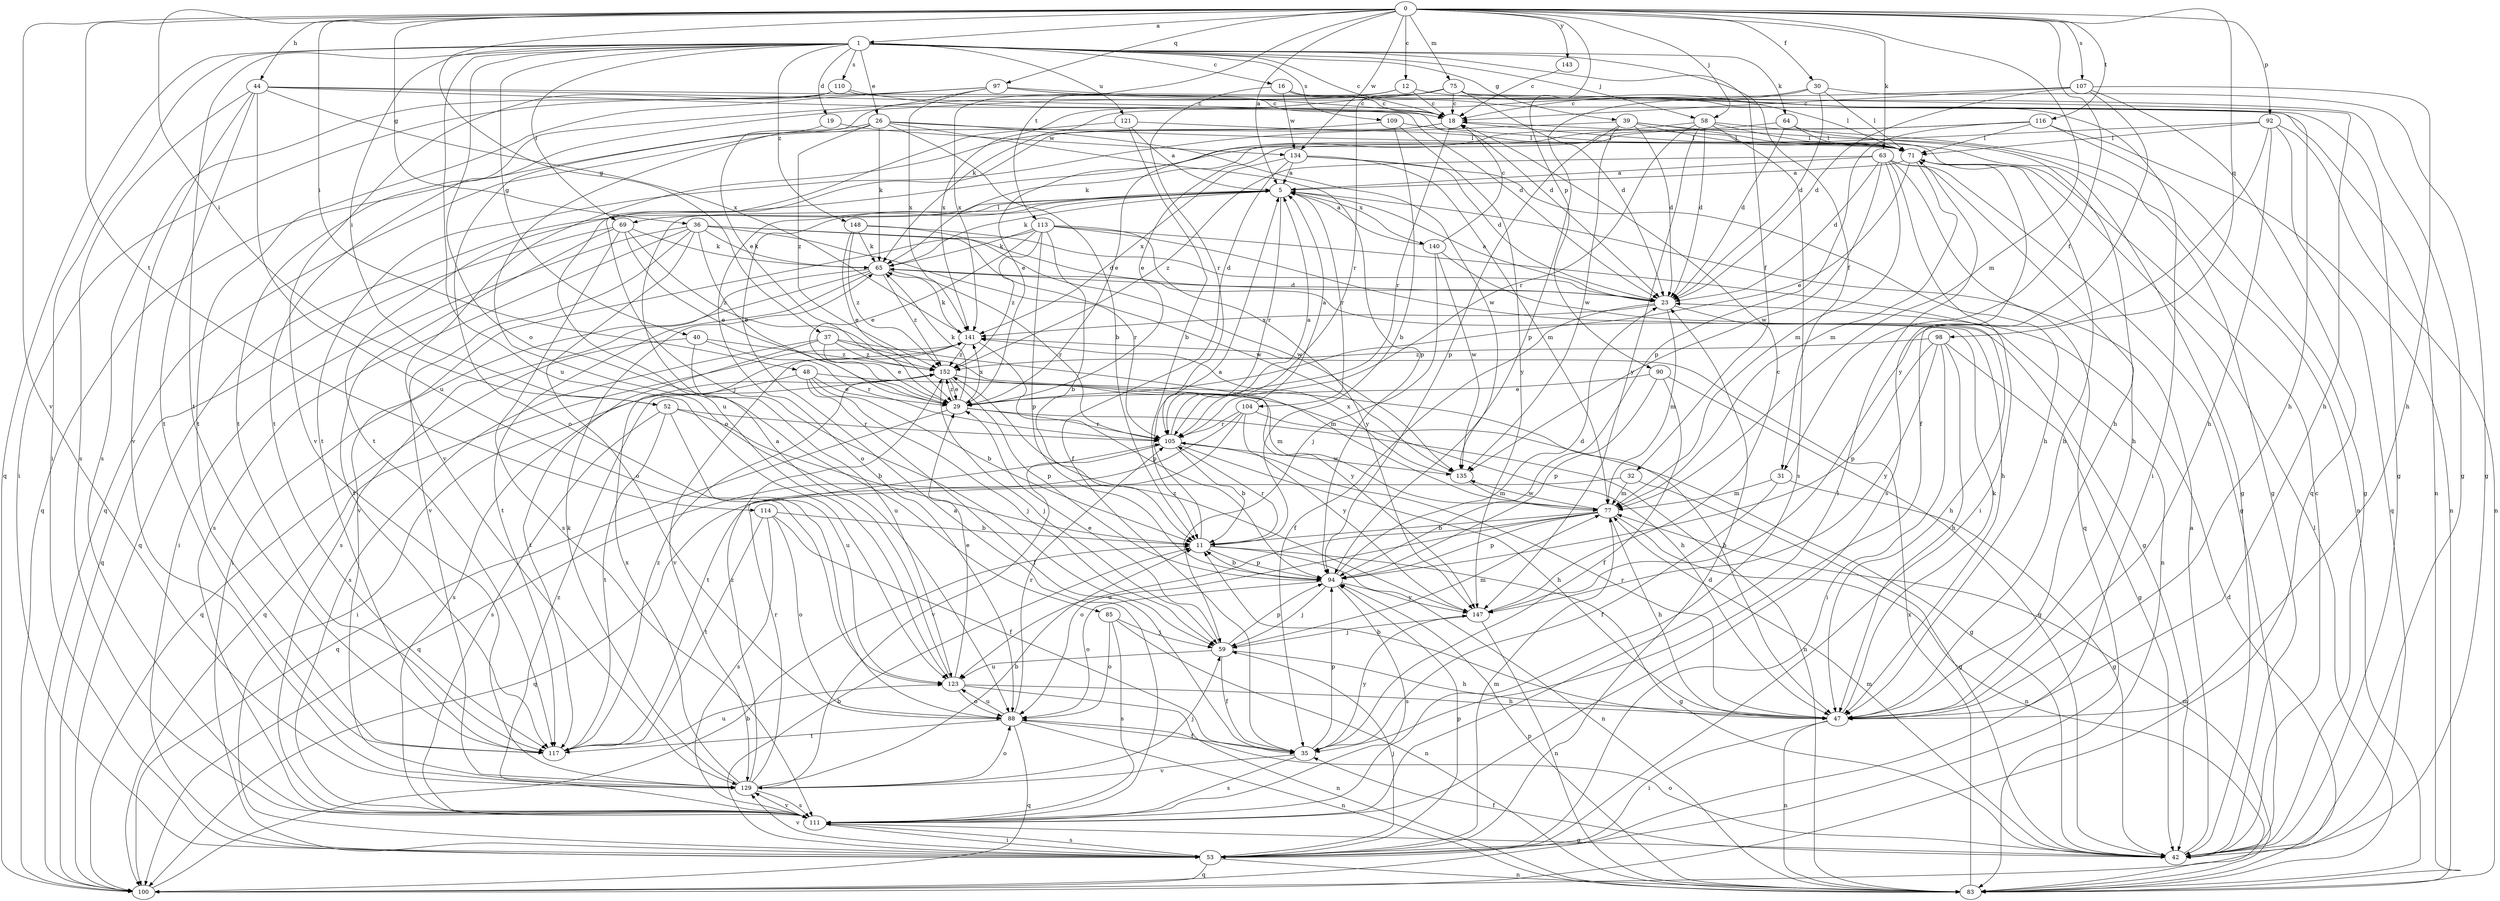 strict digraph  {
0;
1;
5;
11;
12;
16;
18;
19;
23;
26;
29;
30;
31;
32;
35;
36;
37;
39;
40;
42;
44;
47;
48;
52;
53;
58;
59;
63;
64;
65;
69;
71;
75;
77;
83;
85;
88;
90;
92;
94;
97;
98;
100;
104;
105;
107;
109;
110;
111;
113;
114;
116;
117;
121;
123;
129;
134;
135;
140;
141;
143;
147;
148;
152;
0 -> 1  [label=a];
0 -> 5  [label=a];
0 -> 12  [label=c];
0 -> 30  [label=f];
0 -> 31  [label=f];
0 -> 36  [label=g];
0 -> 37  [label=g];
0 -> 44  [label=h];
0 -> 48  [label=i];
0 -> 52  [label=i];
0 -> 58  [label=j];
0 -> 63  [label=k];
0 -> 75  [label=m];
0 -> 77  [label=m];
0 -> 90  [label=p];
0 -> 92  [label=p];
0 -> 97  [label=q];
0 -> 98  [label=q];
0 -> 107  [label=s];
0 -> 113  [label=t];
0 -> 114  [label=t];
0 -> 116  [label=t];
0 -> 129  [label=v];
0 -> 134  [label=w];
0 -> 143  [label=y];
1 -> 16  [label=c];
1 -> 18  [label=c];
1 -> 19  [label=d];
1 -> 26  [label=e];
1 -> 31  [label=f];
1 -> 32  [label=f];
1 -> 39  [label=g];
1 -> 40  [label=g];
1 -> 52  [label=i];
1 -> 53  [label=i];
1 -> 58  [label=j];
1 -> 64  [label=k];
1 -> 69  [label=l];
1 -> 85  [label=o];
1 -> 100  [label=q];
1 -> 109  [label=s];
1 -> 110  [label=s];
1 -> 117  [label=t];
1 -> 121  [label=u];
1 -> 123  [label=u];
1 -> 148  [label=z];
5 -> 65  [label=k];
5 -> 69  [label=l];
5 -> 88  [label=o];
5 -> 100  [label=q];
5 -> 104  [label=r];
5 -> 105  [label=r];
5 -> 140  [label=x];
11 -> 5  [label=a];
11 -> 42  [label=g];
11 -> 83  [label=n];
11 -> 94  [label=p];
11 -> 105  [label=r];
12 -> 18  [label=c];
12 -> 71  [label=l];
12 -> 117  [label=t];
12 -> 141  [label=x];
16 -> 18  [label=c];
16 -> 53  [label=i];
16 -> 105  [label=r];
16 -> 134  [label=w];
18 -> 71  [label=l];
18 -> 105  [label=r];
18 -> 123  [label=u];
18 -> 129  [label=v];
19 -> 88  [label=o];
19 -> 134  [label=w];
23 -> 5  [label=a];
23 -> 35  [label=f];
23 -> 47  [label=h];
23 -> 77  [label=m];
23 -> 141  [label=x];
26 -> 11  [label=b];
26 -> 65  [label=k];
26 -> 71  [label=l];
26 -> 88  [label=o];
26 -> 94  [label=p];
26 -> 100  [label=q];
26 -> 135  [label=w];
26 -> 152  [label=z];
29 -> 65  [label=k];
29 -> 83  [label=n];
29 -> 100  [label=q];
29 -> 105  [label=r];
29 -> 141  [label=x];
29 -> 152  [label=z];
30 -> 18  [label=c];
30 -> 23  [label=d];
30 -> 42  [label=g];
30 -> 71  [label=l];
30 -> 94  [label=p];
31 -> 35  [label=f];
31 -> 42  [label=g];
31 -> 77  [label=m];
32 -> 42  [label=g];
32 -> 77  [label=m];
32 -> 100  [label=q];
35 -> 94  [label=p];
35 -> 111  [label=s];
35 -> 129  [label=v];
35 -> 147  [label=y];
36 -> 23  [label=d];
36 -> 29  [label=e];
36 -> 53  [label=i];
36 -> 65  [label=k];
36 -> 88  [label=o];
36 -> 105  [label=r];
36 -> 111  [label=s];
36 -> 129  [label=v];
36 -> 135  [label=w];
37 -> 29  [label=e];
37 -> 77  [label=m];
37 -> 111  [label=s];
37 -> 117  [label=t];
37 -> 147  [label=y];
37 -> 152  [label=z];
39 -> 23  [label=d];
39 -> 42  [label=g];
39 -> 71  [label=l];
39 -> 83  [label=n];
39 -> 94  [label=p];
39 -> 117  [label=t];
39 -> 135  [label=w];
40 -> 100  [label=q];
40 -> 105  [label=r];
40 -> 123  [label=u];
40 -> 152  [label=z];
42 -> 5  [label=a];
42 -> 18  [label=c];
42 -> 35  [label=f];
42 -> 77  [label=m];
42 -> 88  [label=o];
44 -> 18  [label=c];
44 -> 23  [label=d];
44 -> 83  [label=n];
44 -> 111  [label=s];
44 -> 117  [label=t];
44 -> 123  [label=u];
44 -> 129  [label=v];
44 -> 141  [label=x];
47 -> 11  [label=b];
47 -> 53  [label=i];
47 -> 65  [label=k];
47 -> 83  [label=n];
47 -> 105  [label=r];
48 -> 11  [label=b];
48 -> 29  [label=e];
48 -> 35  [label=f];
48 -> 47  [label=h];
48 -> 59  [label=j];
48 -> 111  [label=s];
52 -> 11  [label=b];
52 -> 105  [label=r];
52 -> 111  [label=s];
52 -> 117  [label=t];
52 -> 123  [label=u];
53 -> 11  [label=b];
53 -> 23  [label=d];
53 -> 59  [label=j];
53 -> 77  [label=m];
53 -> 83  [label=n];
53 -> 94  [label=p];
53 -> 100  [label=q];
53 -> 111  [label=s];
53 -> 129  [label=v];
58 -> 23  [label=d];
58 -> 29  [label=e];
58 -> 42  [label=g];
58 -> 71  [label=l];
58 -> 105  [label=r];
58 -> 111  [label=s];
58 -> 147  [label=y];
59 -> 29  [label=e];
59 -> 35  [label=f];
59 -> 47  [label=h];
59 -> 77  [label=m];
59 -> 94  [label=p];
59 -> 123  [label=u];
63 -> 5  [label=a];
63 -> 23  [label=d];
63 -> 42  [label=g];
63 -> 47  [label=h];
63 -> 53  [label=i];
63 -> 77  [label=m];
63 -> 100  [label=q];
63 -> 135  [label=w];
63 -> 152  [label=z];
64 -> 23  [label=d];
64 -> 29  [label=e];
64 -> 47  [label=h];
64 -> 71  [label=l];
65 -> 23  [label=d];
65 -> 53  [label=i];
65 -> 105  [label=r];
65 -> 111  [label=s];
65 -> 117  [label=t];
65 -> 152  [label=z];
69 -> 29  [label=e];
69 -> 65  [label=k];
69 -> 100  [label=q];
69 -> 111  [label=s];
69 -> 117  [label=t];
69 -> 152  [label=z];
71 -> 5  [label=a];
71 -> 29  [label=e];
71 -> 47  [label=h];
71 -> 77  [label=m];
71 -> 111  [label=s];
75 -> 18  [label=c];
75 -> 23  [label=d];
75 -> 42  [label=g];
75 -> 47  [label=h];
75 -> 105  [label=r];
75 -> 117  [label=t];
75 -> 141  [label=x];
77 -> 11  [label=b];
77 -> 47  [label=h];
77 -> 83  [label=n];
77 -> 88  [label=o];
77 -> 94  [label=p];
77 -> 123  [label=u];
77 -> 135  [label=w];
83 -> 23  [label=d];
83 -> 71  [label=l];
83 -> 77  [label=m];
83 -> 94  [label=p];
83 -> 141  [label=x];
85 -> 59  [label=j];
85 -> 83  [label=n];
85 -> 88  [label=o];
85 -> 111  [label=s];
88 -> 35  [label=f];
88 -> 83  [label=n];
88 -> 100  [label=q];
88 -> 105  [label=r];
88 -> 117  [label=t];
88 -> 123  [label=u];
90 -> 29  [label=e];
90 -> 35  [label=f];
90 -> 42  [label=g];
90 -> 94  [label=p];
92 -> 29  [label=e];
92 -> 47  [label=h];
92 -> 71  [label=l];
92 -> 83  [label=n];
92 -> 100  [label=q];
92 -> 147  [label=y];
94 -> 11  [label=b];
94 -> 23  [label=d];
94 -> 59  [label=j];
94 -> 88  [label=o];
94 -> 111  [label=s];
94 -> 147  [label=y];
97 -> 18  [label=c];
97 -> 29  [label=e];
97 -> 42  [label=g];
97 -> 47  [label=h];
97 -> 53  [label=i];
97 -> 117  [label=t];
97 -> 141  [label=x];
98 -> 42  [label=g];
98 -> 47  [label=h];
98 -> 53  [label=i];
98 -> 94  [label=p];
98 -> 147  [label=y];
98 -> 152  [label=z];
100 -> 11  [label=b];
104 -> 5  [label=a];
104 -> 42  [label=g];
104 -> 100  [label=q];
104 -> 105  [label=r];
104 -> 117  [label=t];
104 -> 147  [label=y];
105 -> 5  [label=a];
105 -> 11  [label=b];
105 -> 47  [label=h];
105 -> 129  [label=v];
105 -> 135  [label=w];
107 -> 18  [label=c];
107 -> 23  [label=d];
107 -> 35  [label=f];
107 -> 47  [label=h];
107 -> 65  [label=k];
107 -> 100  [label=q];
109 -> 11  [label=b];
109 -> 71  [label=l];
109 -> 100  [label=q];
109 -> 147  [label=y];
110 -> 18  [label=c];
110 -> 23  [label=d];
110 -> 111  [label=s];
110 -> 129  [label=v];
111 -> 5  [label=a];
111 -> 42  [label=g];
111 -> 53  [label=i];
111 -> 71  [label=l];
111 -> 129  [label=v];
111 -> 152  [label=z];
113 -> 11  [label=b];
113 -> 29  [label=e];
113 -> 47  [label=h];
113 -> 65  [label=k];
113 -> 83  [label=n];
113 -> 94  [label=p];
113 -> 129  [label=v];
113 -> 147  [label=y];
113 -> 152  [label=z];
114 -> 11  [label=b];
114 -> 35  [label=f];
114 -> 88  [label=o];
114 -> 111  [label=s];
114 -> 117  [label=t];
116 -> 42  [label=g];
116 -> 65  [label=k];
116 -> 71  [label=l];
116 -> 83  [label=n];
116 -> 94  [label=p];
116 -> 117  [label=t];
117 -> 123  [label=u];
117 -> 152  [label=z];
121 -> 5  [label=a];
121 -> 11  [label=b];
121 -> 59  [label=j];
121 -> 71  [label=l];
123 -> 5  [label=a];
123 -> 29  [label=e];
123 -> 47  [label=h];
123 -> 83  [label=n];
123 -> 88  [label=o];
129 -> 11  [label=b];
129 -> 59  [label=j];
129 -> 65  [label=k];
129 -> 88  [label=o];
129 -> 105  [label=r];
129 -> 111  [label=s];
129 -> 141  [label=x];
129 -> 152  [label=z];
134 -> 5  [label=a];
134 -> 23  [label=d];
134 -> 35  [label=f];
134 -> 47  [label=h];
134 -> 77  [label=m];
134 -> 141  [label=x];
135 -> 77  [label=m];
135 -> 141  [label=x];
140 -> 5  [label=a];
140 -> 18  [label=c];
140 -> 42  [label=g];
140 -> 59  [label=j];
140 -> 135  [label=w];
141 -> 65  [label=k];
141 -> 94  [label=p];
141 -> 100  [label=q];
141 -> 129  [label=v];
141 -> 152  [label=z];
143 -> 18  [label=c];
147 -> 18  [label=c];
147 -> 59  [label=j];
147 -> 83  [label=n];
147 -> 152  [label=z];
148 -> 23  [label=d];
148 -> 29  [label=e];
148 -> 65  [label=k];
148 -> 135  [label=w];
148 -> 152  [label=z];
152 -> 29  [label=e];
152 -> 47  [label=h];
152 -> 53  [label=i];
152 -> 59  [label=j];
152 -> 77  [label=m];
152 -> 94  [label=p];
}
